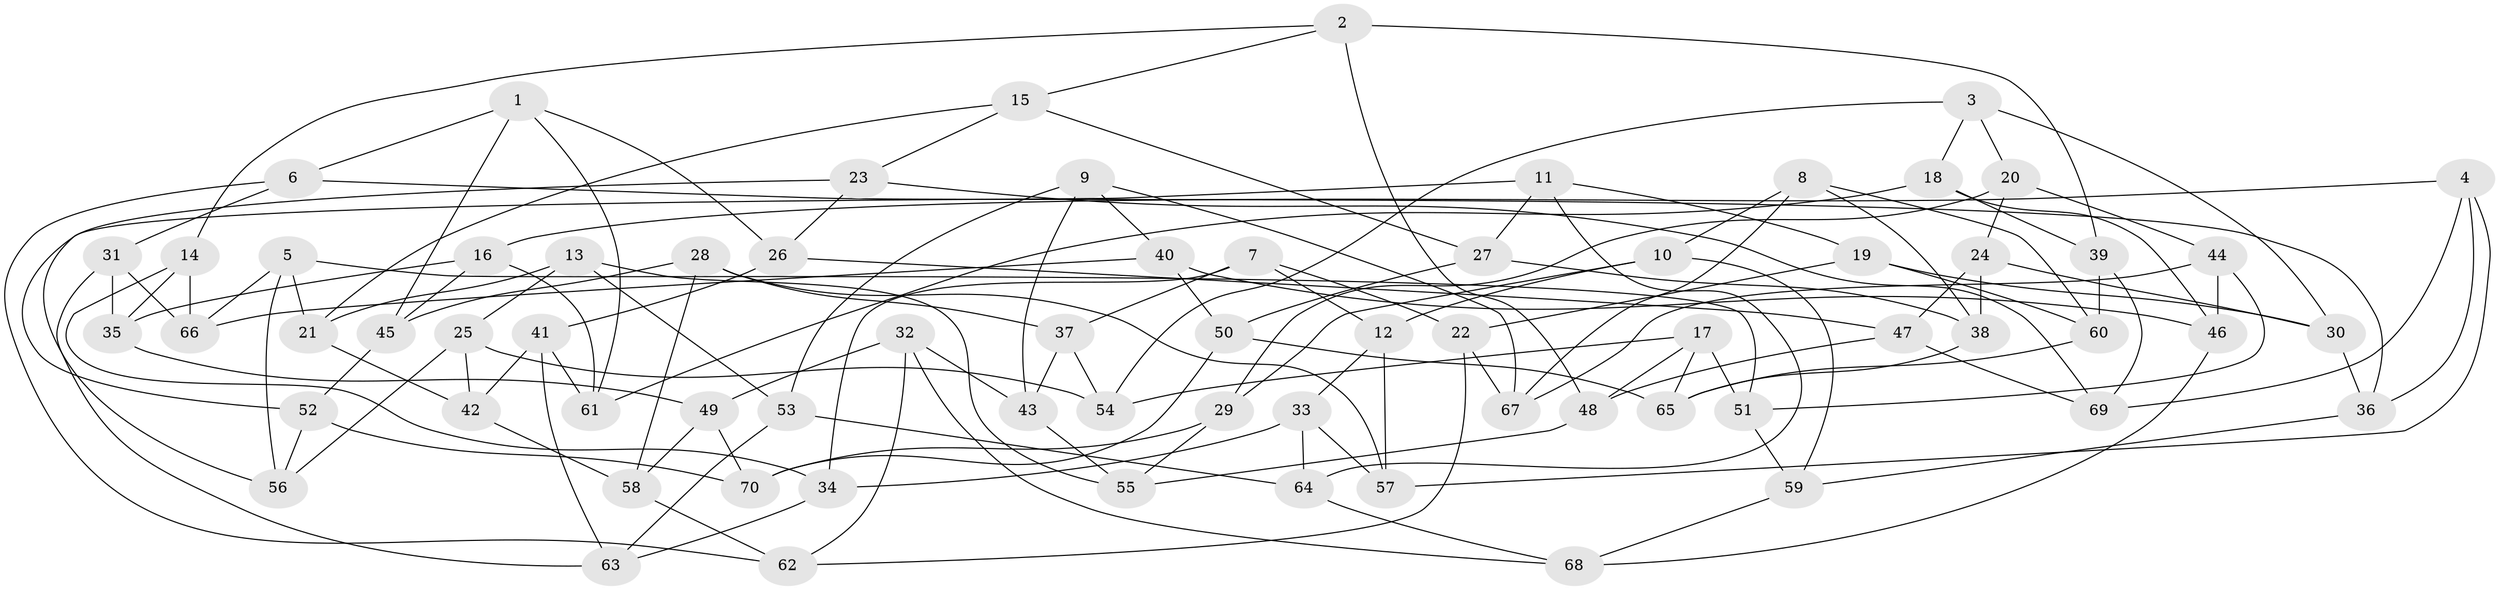 // coarse degree distribution, {4: 0.14285714285714285, 9: 0.09523809523809523, 10: 0.14285714285714285, 5: 0.14285714285714285, 11: 0.047619047619047616, 6: 0.19047619047619047, 7: 0.14285714285714285, 8: 0.047619047619047616, 3: 0.047619047619047616}
// Generated by graph-tools (version 1.1) at 2025/20/03/04/25 18:20:34]
// undirected, 70 vertices, 140 edges
graph export_dot {
graph [start="1"]
  node [color=gray90,style=filled];
  1;
  2;
  3;
  4;
  5;
  6;
  7;
  8;
  9;
  10;
  11;
  12;
  13;
  14;
  15;
  16;
  17;
  18;
  19;
  20;
  21;
  22;
  23;
  24;
  25;
  26;
  27;
  28;
  29;
  30;
  31;
  32;
  33;
  34;
  35;
  36;
  37;
  38;
  39;
  40;
  41;
  42;
  43;
  44;
  45;
  46;
  47;
  48;
  49;
  50;
  51;
  52;
  53;
  54;
  55;
  56;
  57;
  58;
  59;
  60;
  61;
  62;
  63;
  64;
  65;
  66;
  67;
  68;
  69;
  70;
  1 -- 26;
  1 -- 6;
  1 -- 45;
  1 -- 61;
  2 -- 14;
  2 -- 39;
  2 -- 48;
  2 -- 15;
  3 -- 30;
  3 -- 18;
  3 -- 54;
  3 -- 20;
  4 -- 16;
  4 -- 69;
  4 -- 57;
  4 -- 36;
  5 -- 66;
  5 -- 21;
  5 -- 56;
  5 -- 51;
  6 -- 36;
  6 -- 31;
  6 -- 62;
  7 -- 22;
  7 -- 37;
  7 -- 12;
  7 -- 34;
  8 -- 67;
  8 -- 38;
  8 -- 60;
  8 -- 10;
  9 -- 40;
  9 -- 43;
  9 -- 53;
  9 -- 67;
  10 -- 12;
  10 -- 59;
  10 -- 29;
  11 -- 56;
  11 -- 64;
  11 -- 27;
  11 -- 19;
  12 -- 33;
  12 -- 57;
  13 -- 53;
  13 -- 25;
  13 -- 21;
  13 -- 55;
  14 -- 34;
  14 -- 35;
  14 -- 66;
  15 -- 27;
  15 -- 21;
  15 -- 23;
  16 -- 61;
  16 -- 45;
  16 -- 35;
  17 -- 51;
  17 -- 48;
  17 -- 65;
  17 -- 54;
  18 -- 61;
  18 -- 46;
  18 -- 39;
  19 -- 30;
  19 -- 60;
  19 -- 22;
  20 -- 29;
  20 -- 24;
  20 -- 44;
  21 -- 42;
  22 -- 67;
  22 -- 62;
  23 -- 26;
  23 -- 52;
  23 -- 69;
  24 -- 30;
  24 -- 38;
  24 -- 47;
  25 -- 54;
  25 -- 42;
  25 -- 56;
  26 -- 47;
  26 -- 41;
  27 -- 50;
  27 -- 38;
  28 -- 37;
  28 -- 45;
  28 -- 57;
  28 -- 58;
  29 -- 70;
  29 -- 55;
  30 -- 36;
  31 -- 35;
  31 -- 63;
  31 -- 66;
  32 -- 62;
  32 -- 49;
  32 -- 68;
  32 -- 43;
  33 -- 34;
  33 -- 64;
  33 -- 57;
  34 -- 63;
  35 -- 49;
  36 -- 59;
  37 -- 43;
  37 -- 54;
  38 -- 65;
  39 -- 60;
  39 -- 69;
  40 -- 50;
  40 -- 66;
  40 -- 46;
  41 -- 42;
  41 -- 61;
  41 -- 63;
  42 -- 58;
  43 -- 55;
  44 -- 51;
  44 -- 67;
  44 -- 46;
  45 -- 52;
  46 -- 68;
  47 -- 69;
  47 -- 48;
  48 -- 55;
  49 -- 58;
  49 -- 70;
  50 -- 65;
  50 -- 70;
  51 -- 59;
  52 -- 56;
  52 -- 70;
  53 -- 64;
  53 -- 63;
  58 -- 62;
  59 -- 68;
  60 -- 65;
  64 -- 68;
}
